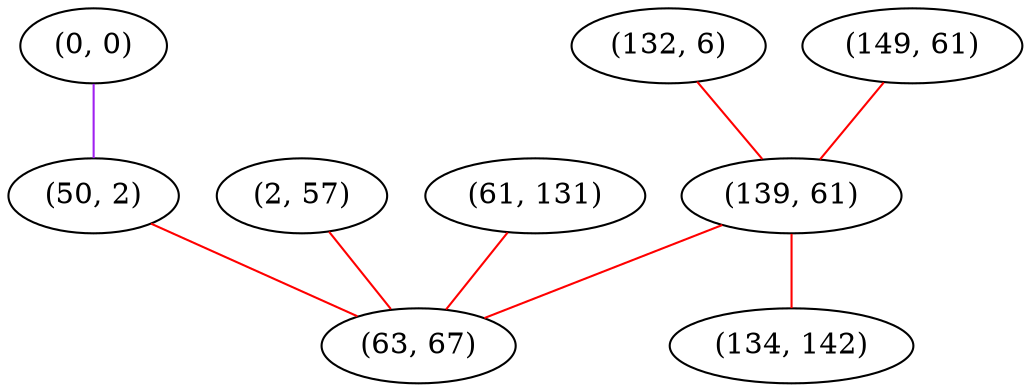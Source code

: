 graph "" {
"(0, 0)";
"(132, 6)";
"(50, 2)";
"(149, 61)";
"(139, 61)";
"(2, 57)";
"(61, 131)";
"(63, 67)";
"(134, 142)";
"(0, 0)" -- "(50, 2)"  [color=purple, key=0, weight=4];
"(132, 6)" -- "(139, 61)"  [color=red, key=0, weight=1];
"(50, 2)" -- "(63, 67)"  [color=red, key=0, weight=1];
"(149, 61)" -- "(139, 61)"  [color=red, key=0, weight=1];
"(139, 61)" -- "(63, 67)"  [color=red, key=0, weight=1];
"(139, 61)" -- "(134, 142)"  [color=red, key=0, weight=1];
"(2, 57)" -- "(63, 67)"  [color=red, key=0, weight=1];
"(61, 131)" -- "(63, 67)"  [color=red, key=0, weight=1];
}
